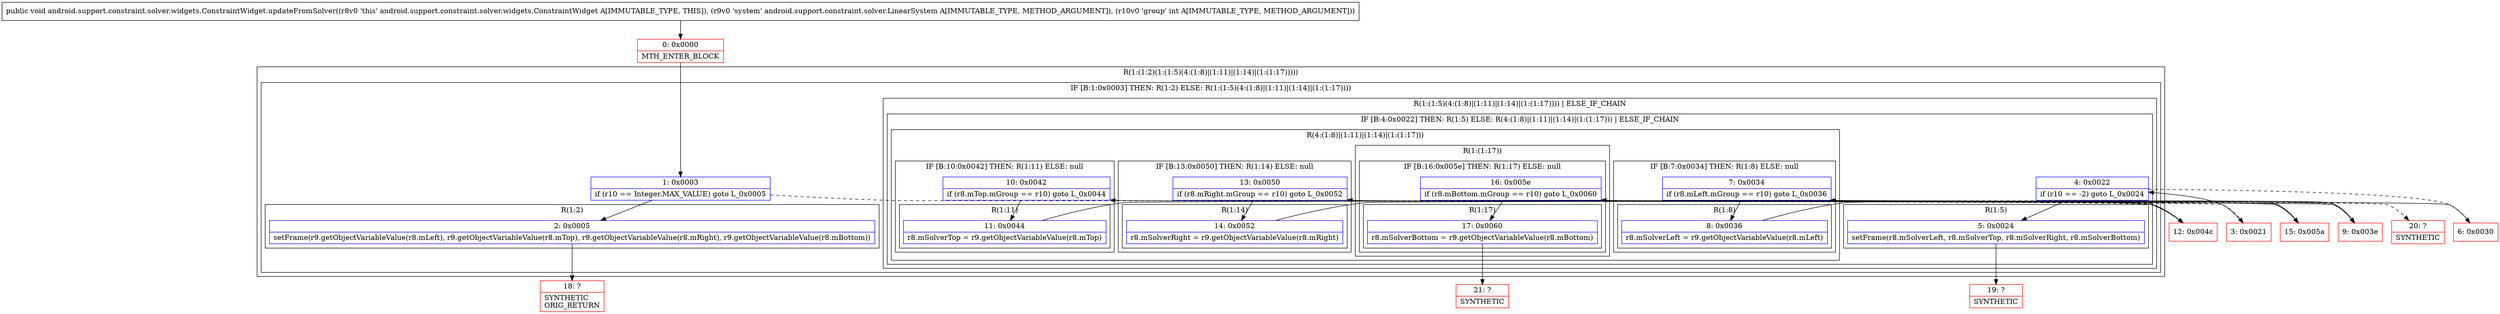 digraph "CFG forandroid.support.constraint.solver.widgets.ConstraintWidget.updateFromSolver(Landroid\/support\/constraint\/solver\/LinearSystem;I)V" {
subgraph cluster_Region_2034796798 {
label = "R(1:(1:2)(1:(1:5)(4:(1:8)|(1:11)|(1:14)|(1:(1:17)))))";
node [shape=record,color=blue];
subgraph cluster_IfRegion_673901245 {
label = "IF [B:1:0x0003] THEN: R(1:2) ELSE: R(1:(1:5)(4:(1:8)|(1:11)|(1:14)|(1:(1:17))))";
node [shape=record,color=blue];
Node_1 [shape=record,label="{1\:\ 0x0003|if (r10 == Integer.MAX_VALUE) goto L_0x0005\l}"];
subgraph cluster_Region_863991005 {
label = "R(1:2)";
node [shape=record,color=blue];
Node_2 [shape=record,label="{2\:\ 0x0005|setFrame(r9.getObjectVariableValue(r8.mLeft), r9.getObjectVariableValue(r8.mTop), r9.getObjectVariableValue(r8.mRight), r9.getObjectVariableValue(r8.mBottom))\l}"];
}
subgraph cluster_Region_319072446 {
label = "R(1:(1:5)(4:(1:8)|(1:11)|(1:14)|(1:(1:17)))) | ELSE_IF_CHAIN\l";
node [shape=record,color=blue];
subgraph cluster_IfRegion_775347544 {
label = "IF [B:4:0x0022] THEN: R(1:5) ELSE: R(4:(1:8)|(1:11)|(1:14)|(1:(1:17))) | ELSE_IF_CHAIN\l";
node [shape=record,color=blue];
Node_4 [shape=record,label="{4\:\ 0x0022|if (r10 == \-2) goto L_0x0024\l}"];
subgraph cluster_Region_1370924321 {
label = "R(1:5)";
node [shape=record,color=blue];
Node_5 [shape=record,label="{5\:\ 0x0024|setFrame(r8.mSolverLeft, r8.mSolverTop, r8.mSolverRight, r8.mSolverBottom)\l}"];
}
subgraph cluster_Region_430438998 {
label = "R(4:(1:8)|(1:11)|(1:14)|(1:(1:17)))";
node [shape=record,color=blue];
subgraph cluster_IfRegion_802218116 {
label = "IF [B:7:0x0034] THEN: R(1:8) ELSE: null";
node [shape=record,color=blue];
Node_7 [shape=record,label="{7\:\ 0x0034|if (r8.mLeft.mGroup == r10) goto L_0x0036\l}"];
subgraph cluster_Region_932455483 {
label = "R(1:8)";
node [shape=record,color=blue];
Node_8 [shape=record,label="{8\:\ 0x0036|r8.mSolverLeft = r9.getObjectVariableValue(r8.mLeft)\l}"];
}
}
subgraph cluster_IfRegion_1399783493 {
label = "IF [B:10:0x0042] THEN: R(1:11) ELSE: null";
node [shape=record,color=blue];
Node_10 [shape=record,label="{10\:\ 0x0042|if (r8.mTop.mGroup == r10) goto L_0x0044\l}"];
subgraph cluster_Region_1966875956 {
label = "R(1:11)";
node [shape=record,color=blue];
Node_11 [shape=record,label="{11\:\ 0x0044|r8.mSolverTop = r9.getObjectVariableValue(r8.mTop)\l}"];
}
}
subgraph cluster_IfRegion_1564487639 {
label = "IF [B:13:0x0050] THEN: R(1:14) ELSE: null";
node [shape=record,color=blue];
Node_13 [shape=record,label="{13\:\ 0x0050|if (r8.mRight.mGroup == r10) goto L_0x0052\l}"];
subgraph cluster_Region_1273195960 {
label = "R(1:14)";
node [shape=record,color=blue];
Node_14 [shape=record,label="{14\:\ 0x0052|r8.mSolverRight = r9.getObjectVariableValue(r8.mRight)\l}"];
}
}
subgraph cluster_Region_1613046185 {
label = "R(1:(1:17))";
node [shape=record,color=blue];
subgraph cluster_IfRegion_1948560668 {
label = "IF [B:16:0x005e] THEN: R(1:17) ELSE: null";
node [shape=record,color=blue];
Node_16 [shape=record,label="{16\:\ 0x005e|if (r8.mBottom.mGroup == r10) goto L_0x0060\l}"];
subgraph cluster_Region_675683032 {
label = "R(1:17)";
node [shape=record,color=blue];
Node_17 [shape=record,label="{17\:\ 0x0060|r8.mSolverBottom = r9.getObjectVariableValue(r8.mBottom)\l}"];
}
}
}
}
}
}
}
}
Node_0 [shape=record,color=red,label="{0\:\ 0x0000|MTH_ENTER_BLOCK\l}"];
Node_3 [shape=record,color=red,label="{3\:\ 0x0021}"];
Node_6 [shape=record,color=red,label="{6\:\ 0x0030}"];
Node_9 [shape=record,color=red,label="{9\:\ 0x003e}"];
Node_12 [shape=record,color=red,label="{12\:\ 0x004c}"];
Node_15 [shape=record,color=red,label="{15\:\ 0x005a}"];
Node_18 [shape=record,color=red,label="{18\:\ ?|SYNTHETIC\lORIG_RETURN\l}"];
Node_19 [shape=record,color=red,label="{19\:\ ?|SYNTHETIC\l}"];
Node_20 [shape=record,color=red,label="{20\:\ ?|SYNTHETIC\l}"];
Node_21 [shape=record,color=red,label="{21\:\ ?|SYNTHETIC\l}"];
MethodNode[shape=record,label="{public void android.support.constraint.solver.widgets.ConstraintWidget.updateFromSolver((r8v0 'this' android.support.constraint.solver.widgets.ConstraintWidget A[IMMUTABLE_TYPE, THIS]), (r9v0 'system' android.support.constraint.solver.LinearSystem A[IMMUTABLE_TYPE, METHOD_ARGUMENT]), (r10v0 'group' int A[IMMUTABLE_TYPE, METHOD_ARGUMENT])) }"];
MethodNode -> Node_0;
Node_1 -> Node_2;
Node_1 -> Node_3[style=dashed];
Node_2 -> Node_18;
Node_4 -> Node_5;
Node_4 -> Node_6[style=dashed];
Node_5 -> Node_19;
Node_7 -> Node_8;
Node_7 -> Node_9[style=dashed];
Node_8 -> Node_9;
Node_10 -> Node_11;
Node_10 -> Node_12[style=dashed];
Node_11 -> Node_12;
Node_13 -> Node_14;
Node_13 -> Node_15[style=dashed];
Node_14 -> Node_15;
Node_16 -> Node_17;
Node_16 -> Node_20[style=dashed];
Node_17 -> Node_21;
Node_0 -> Node_1;
Node_3 -> Node_4;
Node_6 -> Node_7;
Node_9 -> Node_10;
Node_12 -> Node_13;
Node_15 -> Node_16;
}

